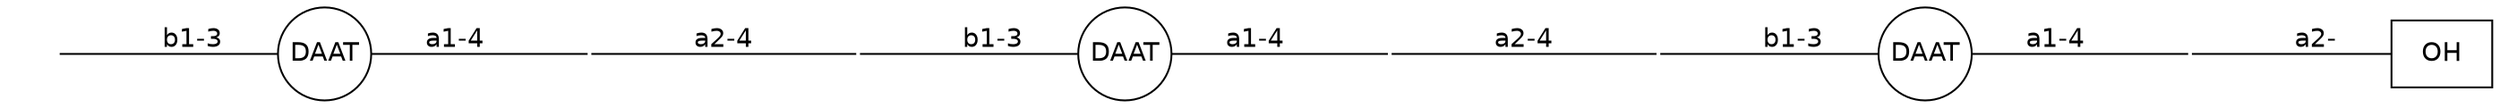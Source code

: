 graph G {graph [splines=false dpi=72 outputorder="edgesfirst"];
node [shape="none" fontname=DejaVuSans labelfontsize=12 label="none" size=50 fixedsize="true" scale="true"];
edge [labelfontsize=12 fontname=DejaVuSans labeldistance=1.2 labelangle=320.0];
rankdir=LR nodesep="0.05" ranksep="0.8";
0 [shape=box label="OH"]
1 [label="" height="0.7" image="includes/MolecularMetadata/Sugars/SNFG_Symbol_Images/DNeu5Ac.svg"];
2 [shape=circle height="0.7" label="DAAT"];
3 [label="" height="0.7" image="includes/MolecularMetadata/Sugars/SNFG_Symbol_Images/DGal.svg"];
4 [label="" height="0.7" image="includes/MolecularMetadata/Sugars/SNFG_Symbol_Images/DNeu5Ac.svg"];
5 [shape=circle height="0.7" label="DAAT"];
6 [label="" height="0.7" image="includes/MolecularMetadata/Sugars/SNFG_Symbol_Images/DGal.svg"];
7 [label="" height="0.7" image="includes/MolecularMetadata/Sugars/SNFG_Symbol_Images/DNeu5Ac.svg"];
8 [shape=circle height="0.7" label="DAAT"];
9 [label="" height="0.7" image="includes/MolecularMetadata/Sugars/SNFG_Symbol_Images/DGal.svg"];
1--0 [label="a2-" headclip=true tailclip=false];
2--1 [label="a1-4" headclip=false tailclip=true];
3--2 [label="b1-3" headclip=true tailclip=false];
4--3 [label="a2-4" headclip=false tailclip=false];
5--4 [label="a1-4" headclip=false tailclip=true];
6--5 [label="b1-3" headclip=true tailclip=false];
7--6 [label="a2-4" headclip=false tailclip=false];
8--7 [label="a1-4" headclip=false tailclip=true];
9--8 [label="b1-3" headclip=true tailclip=false];
}
